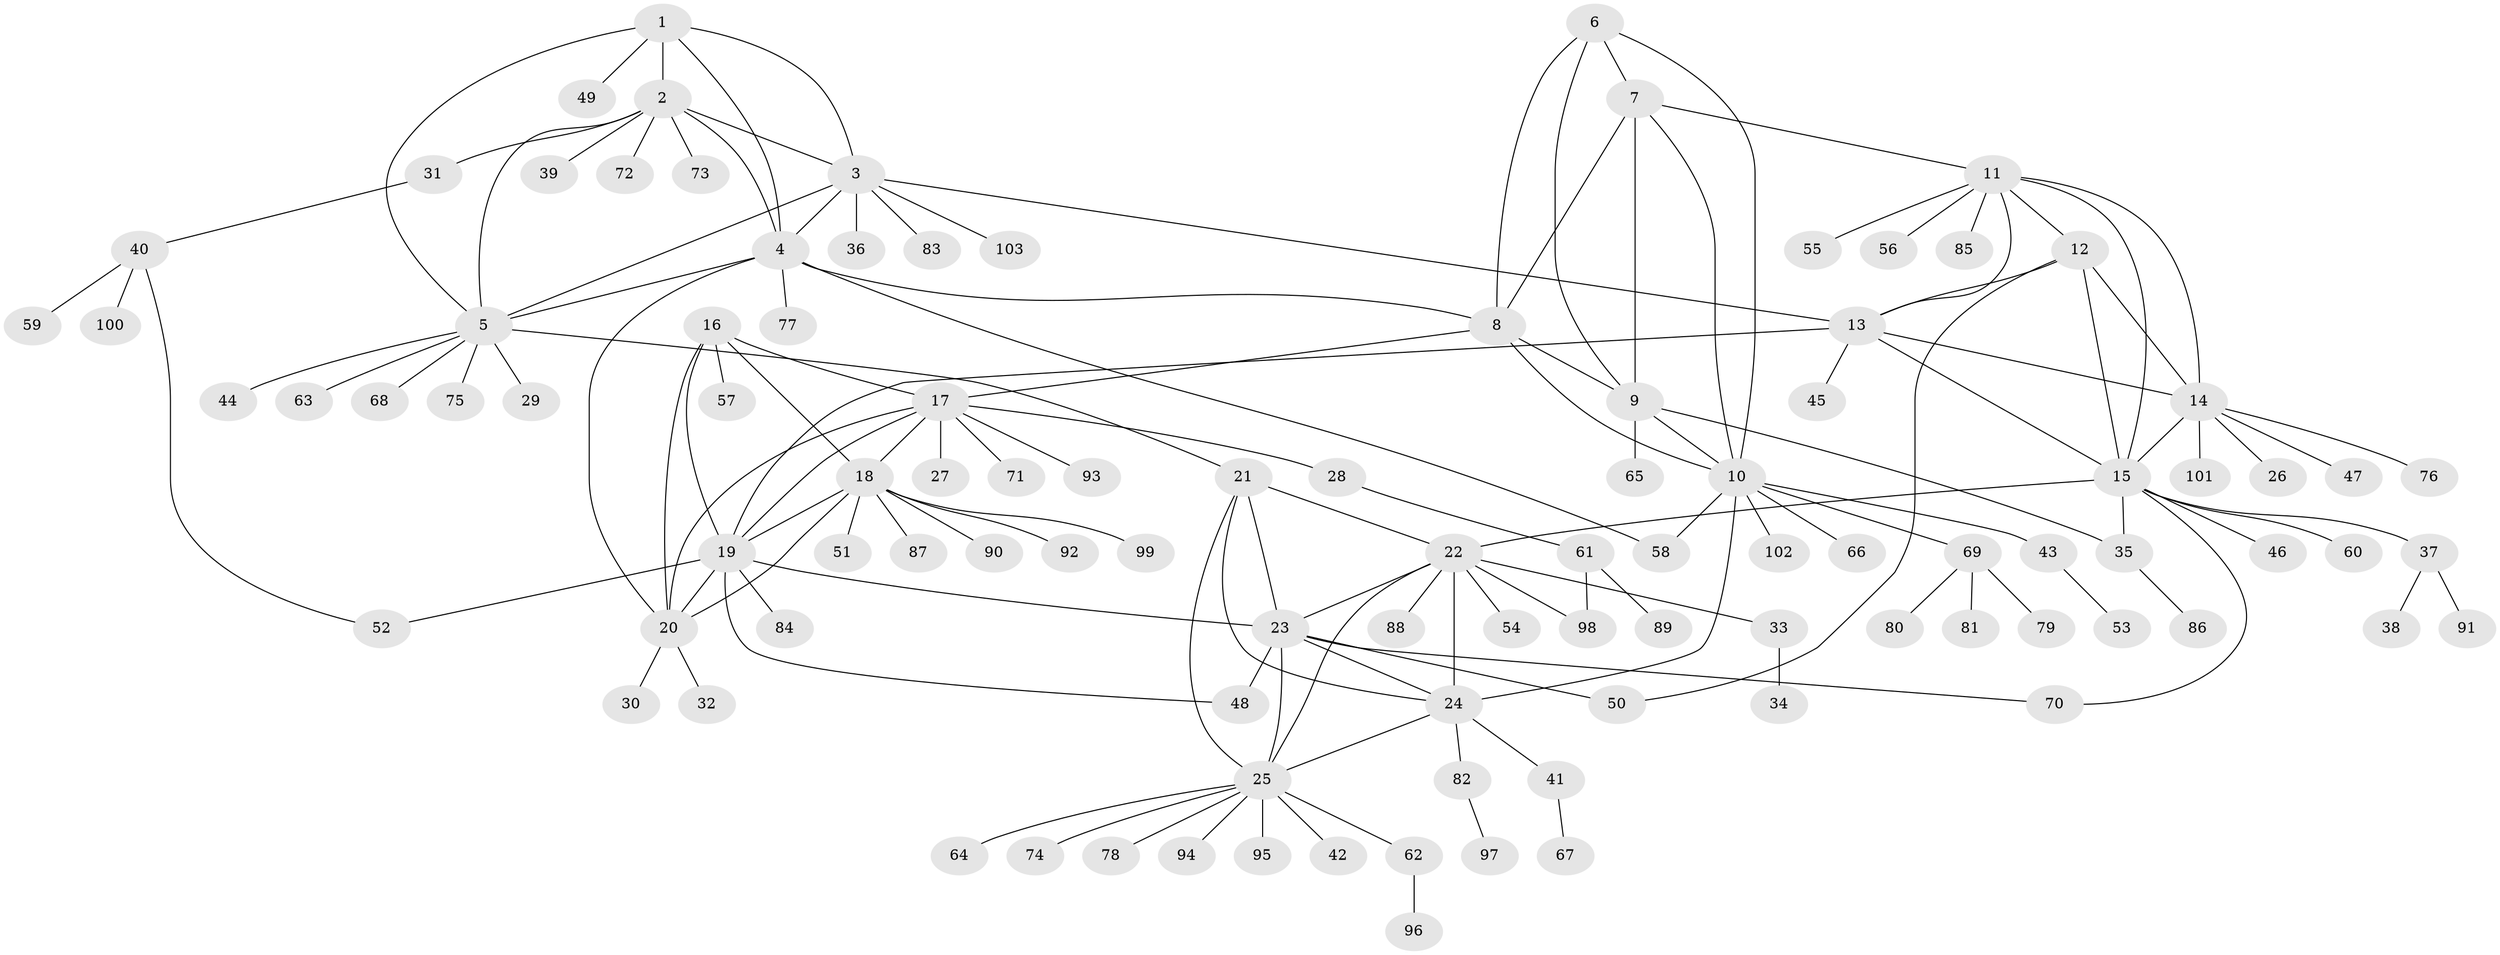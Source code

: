 // Generated by graph-tools (version 1.1) at 2025/37/03/09/25 02:37:19]
// undirected, 103 vertices, 145 edges
graph export_dot {
graph [start="1"]
  node [color=gray90,style=filled];
  1;
  2;
  3;
  4;
  5;
  6;
  7;
  8;
  9;
  10;
  11;
  12;
  13;
  14;
  15;
  16;
  17;
  18;
  19;
  20;
  21;
  22;
  23;
  24;
  25;
  26;
  27;
  28;
  29;
  30;
  31;
  32;
  33;
  34;
  35;
  36;
  37;
  38;
  39;
  40;
  41;
  42;
  43;
  44;
  45;
  46;
  47;
  48;
  49;
  50;
  51;
  52;
  53;
  54;
  55;
  56;
  57;
  58;
  59;
  60;
  61;
  62;
  63;
  64;
  65;
  66;
  67;
  68;
  69;
  70;
  71;
  72;
  73;
  74;
  75;
  76;
  77;
  78;
  79;
  80;
  81;
  82;
  83;
  84;
  85;
  86;
  87;
  88;
  89;
  90;
  91;
  92;
  93;
  94;
  95;
  96;
  97;
  98;
  99;
  100;
  101;
  102;
  103;
  1 -- 2;
  1 -- 3;
  1 -- 4;
  1 -- 5;
  1 -- 49;
  2 -- 3;
  2 -- 4;
  2 -- 5;
  2 -- 31;
  2 -- 39;
  2 -- 72;
  2 -- 73;
  3 -- 4;
  3 -- 5;
  3 -- 13;
  3 -- 36;
  3 -- 83;
  3 -- 103;
  4 -- 5;
  4 -- 8;
  4 -- 20;
  4 -- 58;
  4 -- 77;
  5 -- 21;
  5 -- 29;
  5 -- 44;
  5 -- 63;
  5 -- 68;
  5 -- 75;
  6 -- 7;
  6 -- 8;
  6 -- 9;
  6 -- 10;
  7 -- 8;
  7 -- 9;
  7 -- 10;
  7 -- 11;
  8 -- 9;
  8 -- 10;
  8 -- 17;
  9 -- 10;
  9 -- 35;
  9 -- 65;
  10 -- 24;
  10 -- 43;
  10 -- 58;
  10 -- 66;
  10 -- 69;
  10 -- 102;
  11 -- 12;
  11 -- 13;
  11 -- 14;
  11 -- 15;
  11 -- 55;
  11 -- 56;
  11 -- 85;
  12 -- 13;
  12 -- 14;
  12 -- 15;
  12 -- 50;
  13 -- 14;
  13 -- 15;
  13 -- 19;
  13 -- 45;
  14 -- 15;
  14 -- 26;
  14 -- 47;
  14 -- 76;
  14 -- 101;
  15 -- 22;
  15 -- 35;
  15 -- 37;
  15 -- 46;
  15 -- 60;
  15 -- 70;
  16 -- 17;
  16 -- 18;
  16 -- 19;
  16 -- 20;
  16 -- 57;
  17 -- 18;
  17 -- 19;
  17 -- 20;
  17 -- 27;
  17 -- 28;
  17 -- 71;
  17 -- 93;
  18 -- 19;
  18 -- 20;
  18 -- 51;
  18 -- 87;
  18 -- 90;
  18 -- 92;
  18 -- 99;
  19 -- 20;
  19 -- 23;
  19 -- 48;
  19 -- 52;
  19 -- 84;
  20 -- 30;
  20 -- 32;
  21 -- 22;
  21 -- 23;
  21 -- 24;
  21 -- 25;
  22 -- 23;
  22 -- 24;
  22 -- 25;
  22 -- 33;
  22 -- 54;
  22 -- 88;
  22 -- 98;
  23 -- 24;
  23 -- 25;
  23 -- 48;
  23 -- 50;
  23 -- 70;
  24 -- 25;
  24 -- 41;
  24 -- 82;
  25 -- 42;
  25 -- 62;
  25 -- 64;
  25 -- 74;
  25 -- 78;
  25 -- 94;
  25 -- 95;
  28 -- 61;
  31 -- 40;
  33 -- 34;
  35 -- 86;
  37 -- 38;
  37 -- 91;
  40 -- 52;
  40 -- 59;
  40 -- 100;
  41 -- 67;
  43 -- 53;
  61 -- 89;
  61 -- 98;
  62 -- 96;
  69 -- 79;
  69 -- 80;
  69 -- 81;
  82 -- 97;
}
